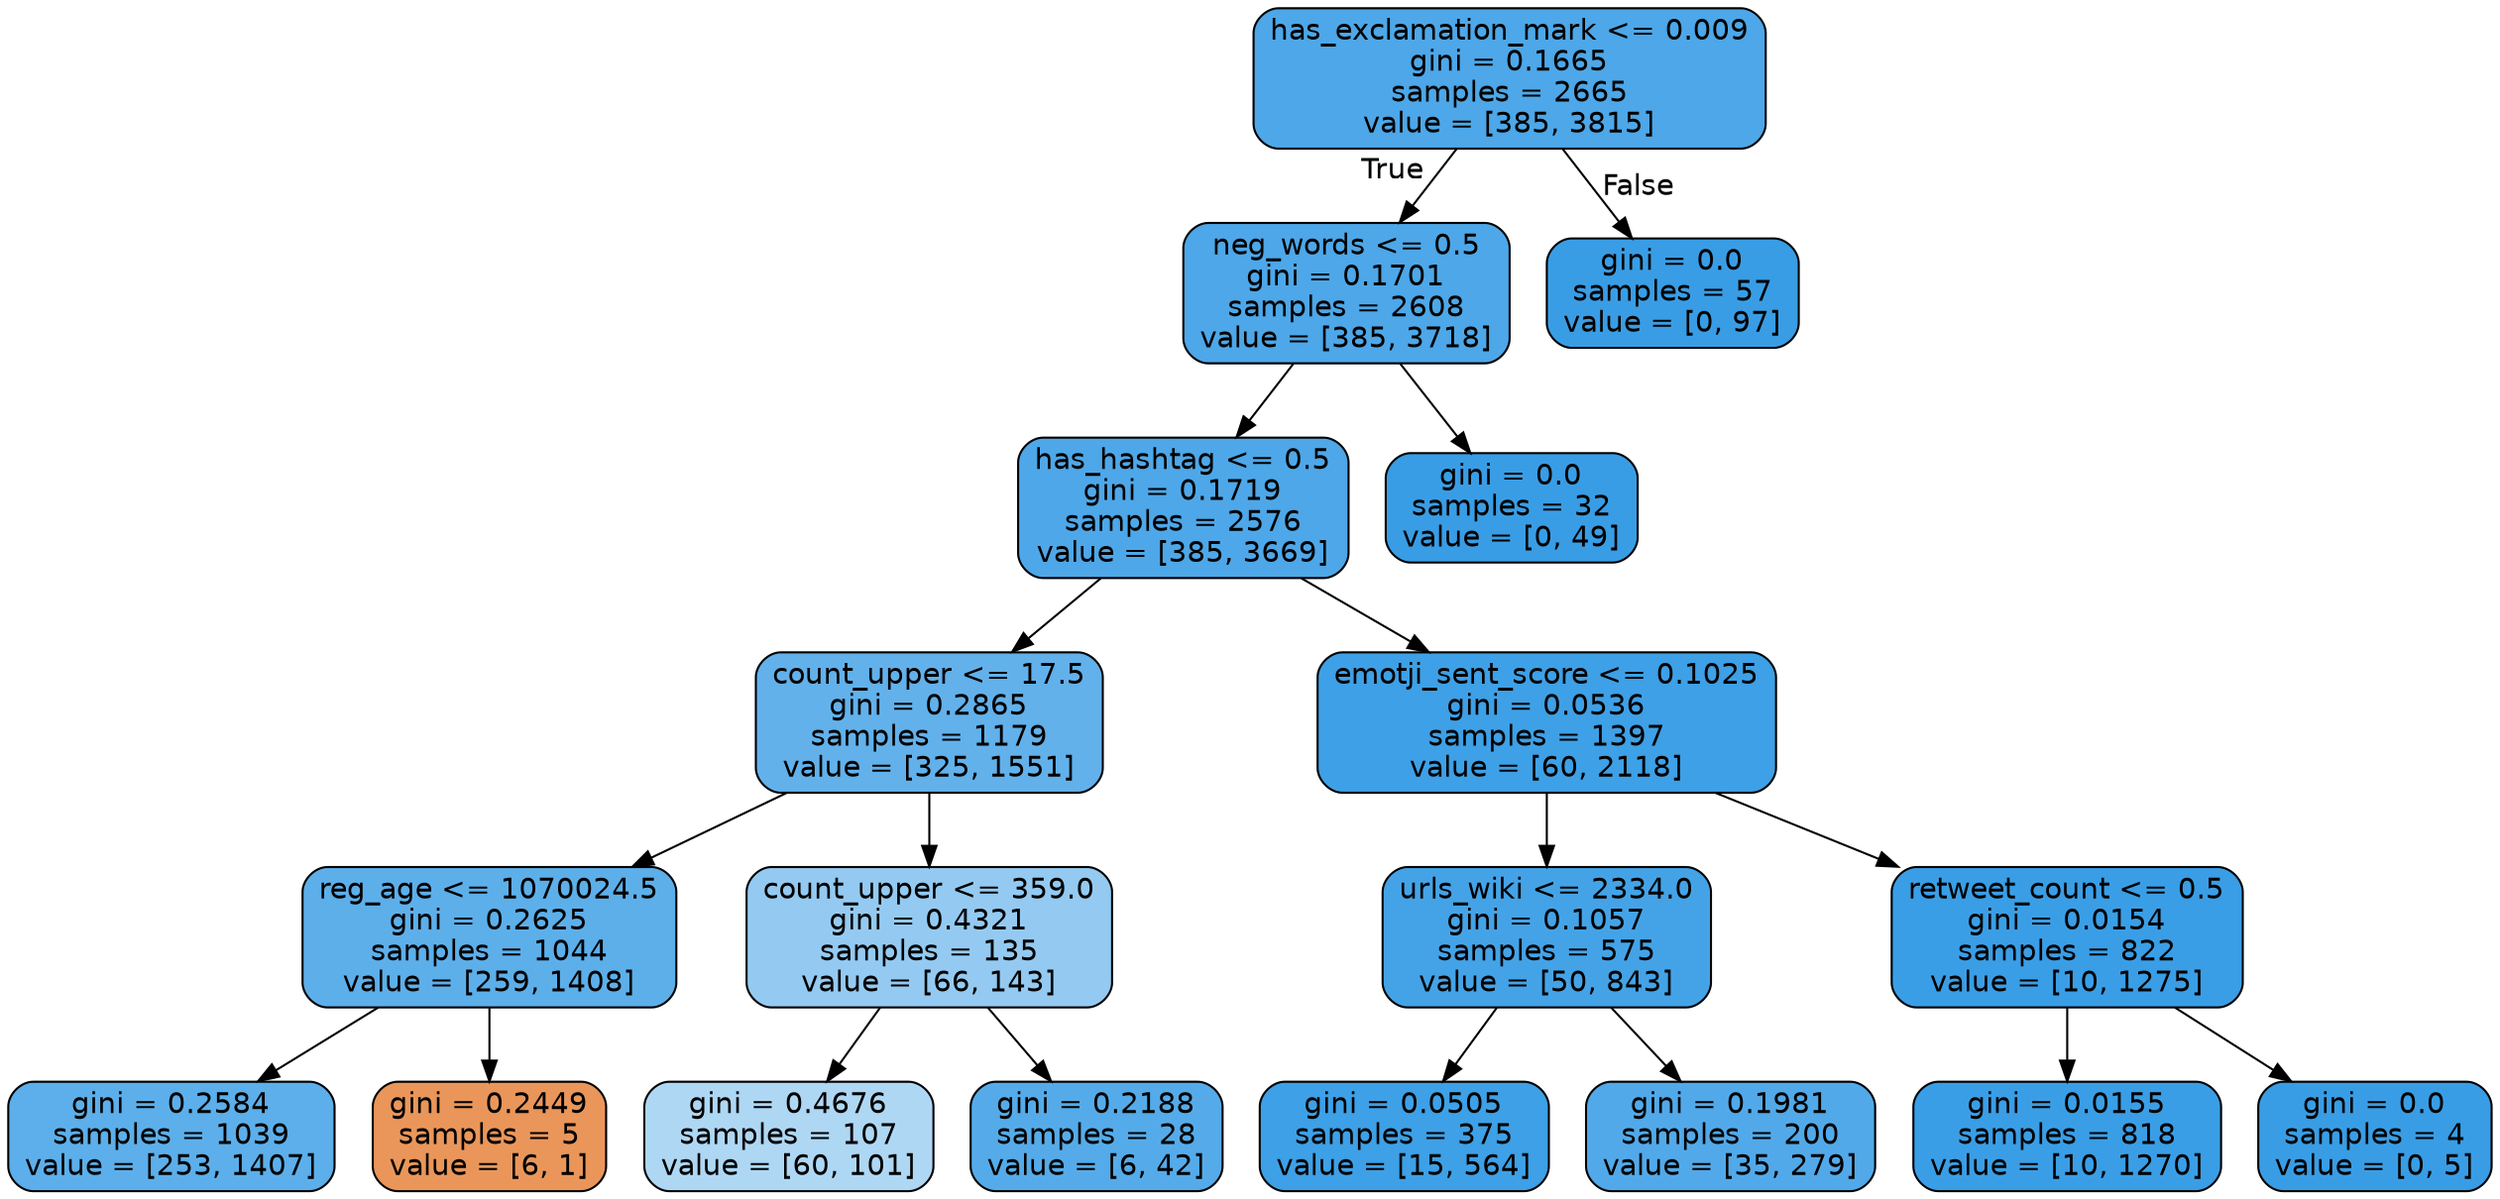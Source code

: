 digraph Tree {
node [shape=box, style="filled, rounded", color="black", fontname=helvetica] ;
edge [fontname=helvetica] ;
0 [label="has_exclamation_mark <= 0.009\ngini = 0.1665\nsamples = 2665\nvalue = [385, 3815]", fillcolor="#399de5e5"] ;
1 [label="neg_words <= 0.5\ngini = 0.1701\nsamples = 2608\nvalue = [385, 3718]", fillcolor="#399de5e5"] ;
0 -> 1 [labeldistance=2.5, labelangle=45, headlabel="True"] ;
2 [label="has_hashtag <= 0.5\ngini = 0.1719\nsamples = 2576\nvalue = [385, 3669]", fillcolor="#399de5e4"] ;
1 -> 2 ;
3 [label="count_upper <= 17.5\ngini = 0.2865\nsamples = 1179\nvalue = [325, 1551]", fillcolor="#399de5ca"] ;
2 -> 3 ;
4 [label="reg_age <= 1070024.5\ngini = 0.2625\nsamples = 1044\nvalue = [259, 1408]", fillcolor="#399de5d0"] ;
3 -> 4 ;
5 [label="gini = 0.2584\nsamples = 1039\nvalue = [253, 1407]", fillcolor="#399de5d1"] ;
4 -> 5 ;
6 [label="gini = 0.2449\nsamples = 5\nvalue = [6, 1]", fillcolor="#e58139d4"] ;
4 -> 6 ;
7 [label="count_upper <= 359.0\ngini = 0.4321\nsamples = 135\nvalue = [66, 143]", fillcolor="#399de589"] ;
3 -> 7 ;
8 [label="gini = 0.4676\nsamples = 107\nvalue = [60, 101]", fillcolor="#399de568"] ;
7 -> 8 ;
9 [label="gini = 0.2188\nsamples = 28\nvalue = [6, 42]", fillcolor="#399de5db"] ;
7 -> 9 ;
10 [label="emotji_sent_score <= 0.1025\ngini = 0.0536\nsamples = 1397\nvalue = [60, 2118]", fillcolor="#399de5f8"] ;
2 -> 10 ;
11 [label="urls_wiki <= 2334.0\ngini = 0.1057\nsamples = 575\nvalue = [50, 843]", fillcolor="#399de5f0"] ;
10 -> 11 ;
12 [label="gini = 0.0505\nsamples = 375\nvalue = [15, 564]", fillcolor="#399de5f8"] ;
11 -> 12 ;
13 [label="gini = 0.1981\nsamples = 200\nvalue = [35, 279]", fillcolor="#399de5df"] ;
11 -> 13 ;
14 [label="retweet_count <= 0.5\ngini = 0.0154\nsamples = 822\nvalue = [10, 1275]", fillcolor="#399de5fd"] ;
10 -> 14 ;
15 [label="gini = 0.0155\nsamples = 818\nvalue = [10, 1270]", fillcolor="#399de5fd"] ;
14 -> 15 ;
16 [label="gini = 0.0\nsamples = 4\nvalue = [0, 5]", fillcolor="#399de5ff"] ;
14 -> 16 ;
17 [label="gini = 0.0\nsamples = 32\nvalue = [0, 49]", fillcolor="#399de5ff"] ;
1 -> 17 ;
18 [label="gini = 0.0\nsamples = 57\nvalue = [0, 97]", fillcolor="#399de5ff"] ;
0 -> 18 [labeldistance=2.5, labelangle=-45, headlabel="False"] ;
}